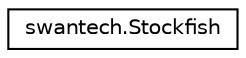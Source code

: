 digraph "Graphical Class Hierarchy"
{
  edge [fontname="Helvetica",fontsize="10",labelfontname="Helvetica",labelfontsize="10"];
  node [fontname="Helvetica",fontsize="10",shape=record];
  rankdir="LR";
  Node1 [label="swantech.Stockfish",height=0.2,width=0.4,color="black", fillcolor="white", style="filled",URL="$classswantech_1_1_stockfish.html"];
}
